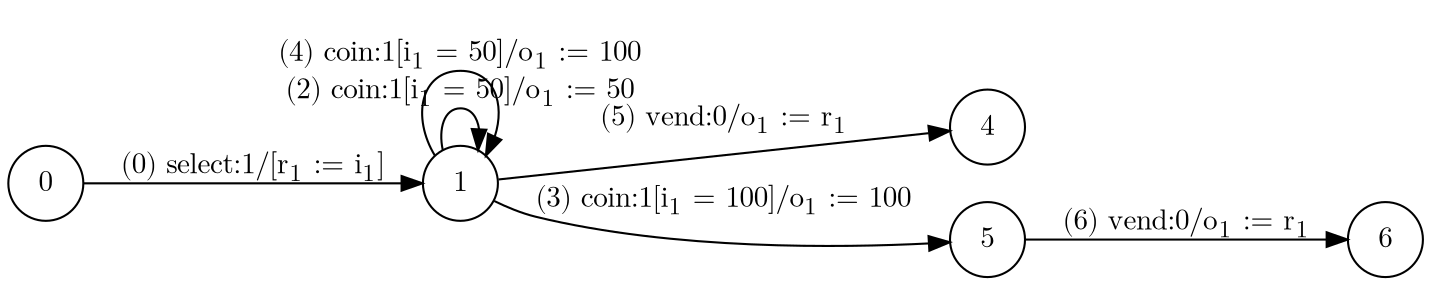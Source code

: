 digraph EFSM{
  graph [rankdir="LR", fontname="Latin Modern Math"];
  node [color="black", fillcolor="white", shape="circle", style="filled", fontname="Latin Modern Math"];
  edge [fontname="Latin Modern Math"];
  0->1[label=<(0) select:1/&#91;r<sub>1</sub> := i<sub>1</sub>&#93;>]
  1->1[label=<(2) coin:1&#91;i<sub>1</sub> = 50&#93;/o<sub>1</sub> := 50>]
  1->1[label=<(4) coin:1&#91;i<sub>1</sub> = 50&#93;/o<sub>1</sub> := 100>]
  1->4[label=<(5) vend:0/o<sub>1</sub> := r<sub>1</sub>>]
  1->5[label=<(3) coin:1&#91;i<sub>1</sub> = 100&#93;/o<sub>1</sub> := 100>]
  5->6[label=<(6) vend:0/o<sub>1</sub> := r<sub>1</sub>>]
}
